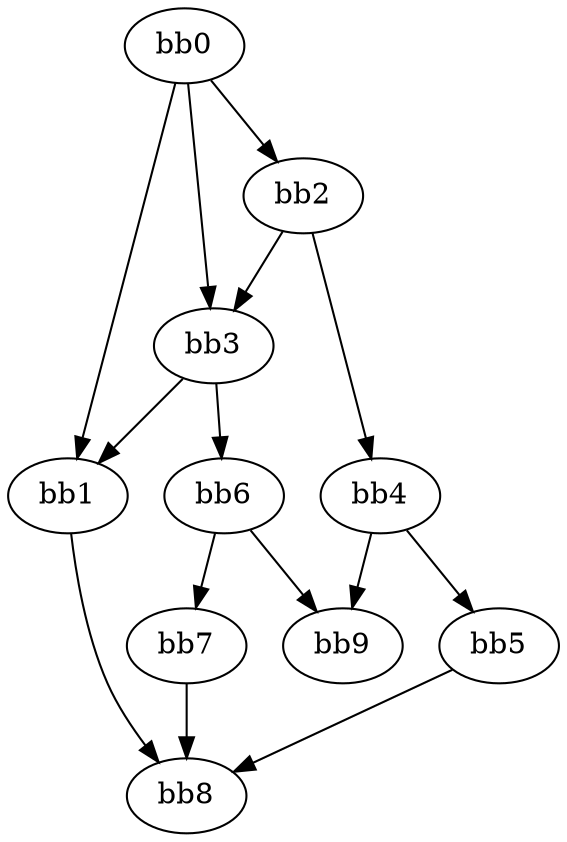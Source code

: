 digraph {
    0 [ label = "bb0\l" ]
    1 [ label = "bb1\l" ]
    2 [ label = "bb2\l" ]
    3 [ label = "bb3\l" ]
    4 [ label = "bb4\l" ]
    5 [ label = "bb5\l" ]
    6 [ label = "bb6\l" ]
    7 [ label = "bb7\l" ]
    8 [ label = "bb8\l" ]
    9 [ label = "bb9\l" ]
    0 -> 1 [ ]
    0 -> 2 [ ]
    0 -> 3 [ ]
    1 -> 8 [ ]
    2 -> 3 [ ]
    2 -> 4 [ ]
    3 -> 1 [ ]
    3 -> 6 [ ]
    4 -> 5 [ ]
    4 -> 9 [ ]
    5 -> 8 [ ]
    6 -> 7 [ ]
    6 -> 9 [ ]
    7 -> 8 [ ]
}

